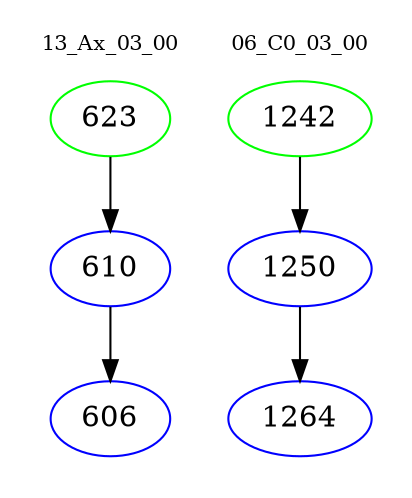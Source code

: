 digraph{
subgraph cluster_0 {
color = white
label = "13_Ax_03_00";
fontsize=10;
T0_623 [label="623", color="green"]
T0_623 -> T0_610 [color="black"]
T0_610 [label="610", color="blue"]
T0_610 -> T0_606 [color="black"]
T0_606 [label="606", color="blue"]
}
subgraph cluster_1 {
color = white
label = "06_C0_03_00";
fontsize=10;
T1_1242 [label="1242", color="green"]
T1_1242 -> T1_1250 [color="black"]
T1_1250 [label="1250", color="blue"]
T1_1250 -> T1_1264 [color="black"]
T1_1264 [label="1264", color="blue"]
}
}
